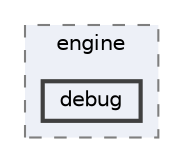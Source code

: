 digraph "techstorm/engine/debug"
{
 // LATEX_PDF_SIZE
  bgcolor="transparent";
  edge [fontname=Helvetica,fontsize=10,labelfontname=Helvetica,labelfontsize=10];
  node [fontname=Helvetica,fontsize=10,shape=box,height=0.2,width=0.4];
  compound=true
  subgraph clusterdir_f0215e67d3150ee964ca241625d804af {
    graph [ bgcolor="#edf0f7", pencolor="grey50", label="engine", fontname=Helvetica,fontsize=10 style="filled,dashed", URL="dir_f0215e67d3150ee964ca241625d804af.html",tooltip=""]
  dir_acd8a8fbf939a2fe84f6a28025d92c55 [label="debug", fillcolor="#edf0f7", color="grey25", style="filled,bold", URL="dir_acd8a8fbf939a2fe84f6a28025d92c55.html",tooltip=""];
  }
}
